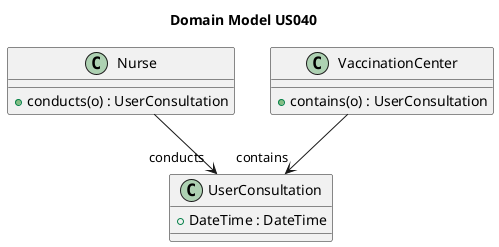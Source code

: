 @startuml

title Domain Model US040

class Nurse {
  +conducts(o) : UserConsultation
}

class VaccinationCenter {
  +contains(o) : UserConsultation
}

class UserConsultation {
  +DateTime : DateTime
}

Nurse --> "conducts" UserConsultation
VaccinationCenter --> "contains" UserConsultation

@enduml
